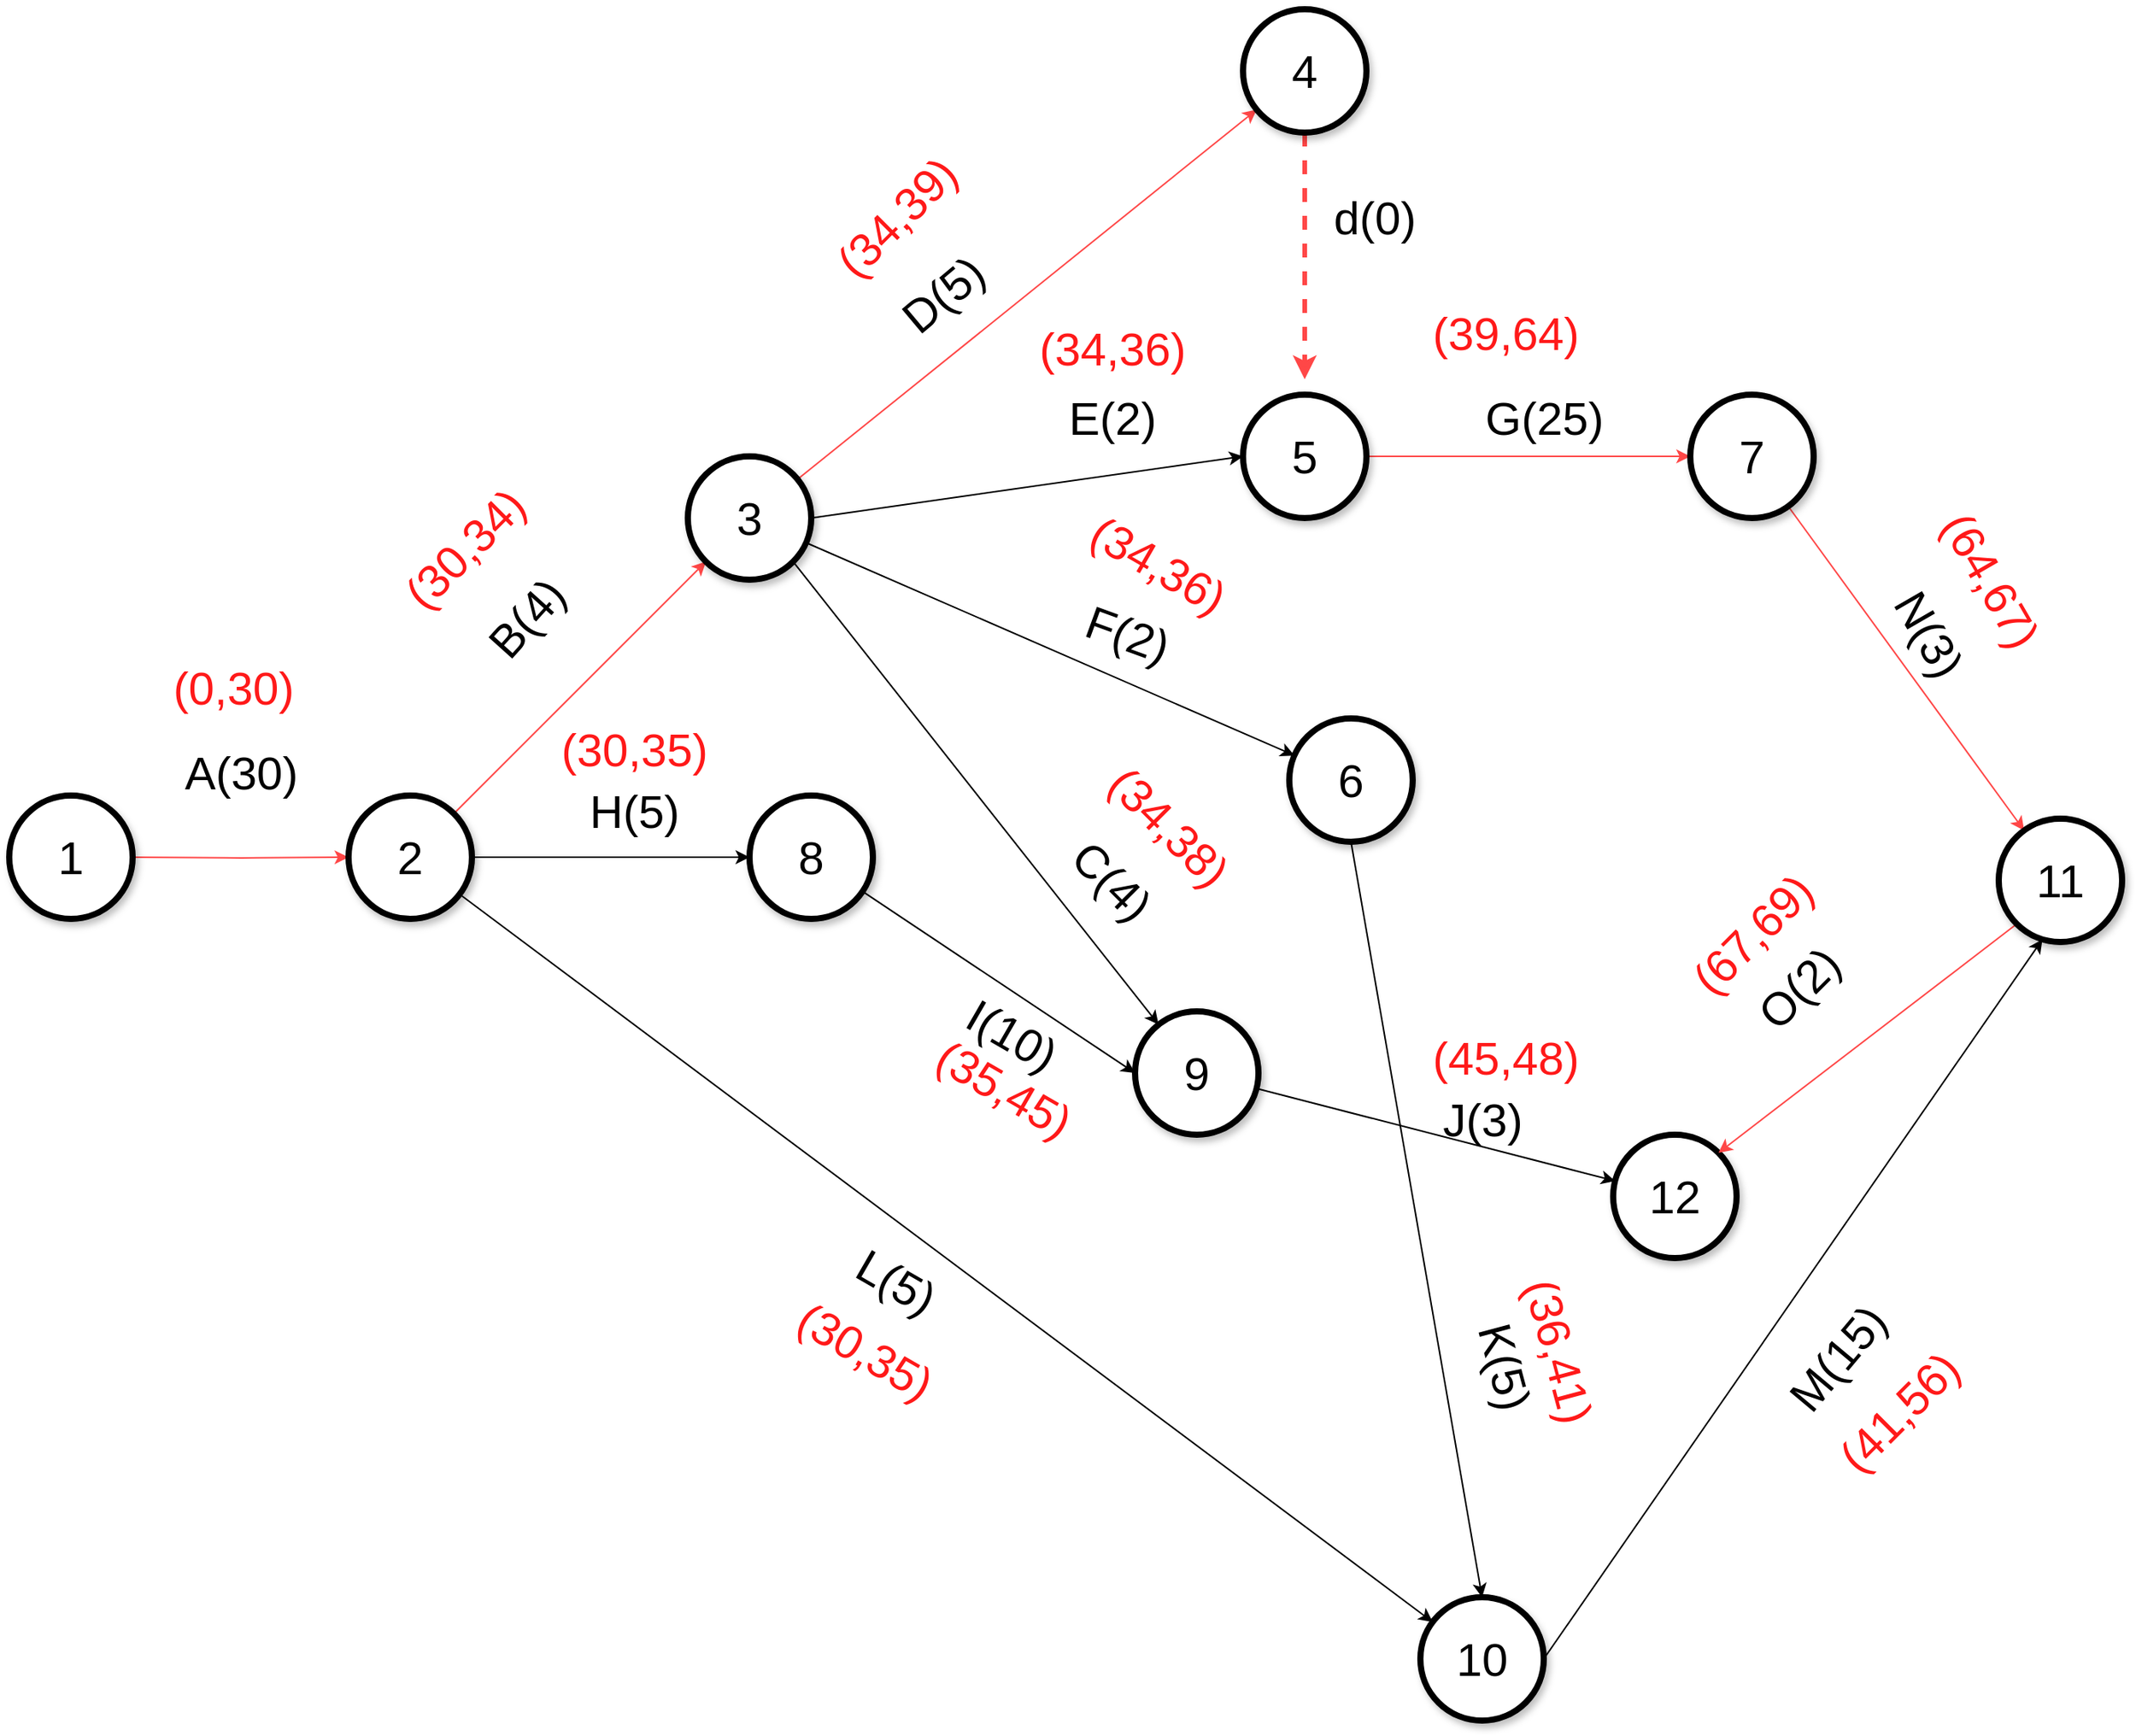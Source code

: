 <mxfile version="14.7.6" type="github">
  <diagram name="Page-1" id="ff44883e-f642-bcb2-894b-16b3d25a3f0b">
    <mxGraphModel dx="2844" dy="1524" grid="1" gridSize="10" guides="1" tooltips="1" connect="1" arrows="1" fold="1" page="1" pageScale="1.5" pageWidth="1169" pageHeight="826" math="0" shadow="0">
      <root>
        <object label="" id="0">
          <mxCell style=";html=1;" />
        </object>
        <mxCell id="1" style=";html=1;" parent="0" />
        <mxCell id="pzgc2I4rD5SpLiHXZyAi-2" value="" style="edgeStyle=orthogonalEdgeStyle;orthogonalLoop=1;jettySize=auto;html=1;strokeColor=#FF4747;" edge="1" parent="1" target="pzgc2I4rD5SpLiHXZyAi-1">
          <mxGeometry relative="1" as="geometry">
            <mxPoint x="260" y="630" as="sourcePoint" />
          </mxGeometry>
        </mxCell>
        <mxCell id="f0bcc99304e6f5a-1" value="1" style="ellipse;whiteSpace=wrap;html=1;shadow=1;strokeWidth=4;fontSize=30;align=center;" parent="1" vertex="1">
          <mxGeometry x="180" y="590" width="80" height="80" as="geometry" />
        </mxCell>
        <mxCell id="pzgc2I4rD5SpLiHXZyAi-4" value="" style="edgeStyle=orthogonalEdgeStyle;orthogonalLoop=1;jettySize=auto;html=1;" edge="1" parent="1" source="pzgc2I4rD5SpLiHXZyAi-1" target="pzgc2I4rD5SpLiHXZyAi-3">
          <mxGeometry relative="1" as="geometry" />
        </mxCell>
        <mxCell id="pzgc2I4rD5SpLiHXZyAi-6" value="" style="orthogonalLoop=1;jettySize=auto;html=1;strokeColor=#FF4747;" edge="1" parent="1" source="pzgc2I4rD5SpLiHXZyAi-1" target="pzgc2I4rD5SpLiHXZyAi-5">
          <mxGeometry relative="1" as="geometry" />
        </mxCell>
        <mxCell id="pzgc2I4rD5SpLiHXZyAi-22" value="" style="edgeStyle=none;orthogonalLoop=1;jettySize=auto;html=1;" edge="1" parent="1" source="pzgc2I4rD5SpLiHXZyAi-1" target="pzgc2I4rD5SpLiHXZyAi-21">
          <mxGeometry relative="1" as="geometry" />
        </mxCell>
        <mxCell id="pzgc2I4rD5SpLiHXZyAi-1" value="2" style="ellipse;whiteSpace=wrap;html=1;shadow=1;strokeWidth=4;fontSize=30;align=center;" vertex="1" parent="1">
          <mxGeometry x="400" y="590" width="80" height="80" as="geometry" />
        </mxCell>
        <mxCell id="pzgc2I4rD5SpLiHXZyAi-20" value="" style="edgeStyle=none;orthogonalLoop=1;jettySize=auto;html=1;entryX=0;entryY=0.5;entryDx=0;entryDy=0;" edge="1" parent="1" source="pzgc2I4rD5SpLiHXZyAi-3" target="pzgc2I4rD5SpLiHXZyAi-15">
          <mxGeometry relative="1" as="geometry">
            <mxPoint x="980" y="810" as="targetPoint" />
          </mxGeometry>
        </mxCell>
        <mxCell id="pzgc2I4rD5SpLiHXZyAi-3" value="8" style="ellipse;whiteSpace=wrap;html=1;shadow=1;strokeWidth=4;fontSize=30;align=center;" vertex="1" parent="1">
          <mxGeometry x="660" y="590" width="80" height="80" as="geometry" />
        </mxCell>
        <mxCell id="pzgc2I4rD5SpLiHXZyAi-8" value="" style="edgeStyle=none;orthogonalLoop=1;jettySize=auto;html=1;strokeColor=#FF4747;" edge="1" parent="1" source="pzgc2I4rD5SpLiHXZyAi-5" target="pzgc2I4rD5SpLiHXZyAi-7">
          <mxGeometry relative="1" as="geometry" />
        </mxCell>
        <mxCell id="pzgc2I4rD5SpLiHXZyAi-14" value="" style="edgeStyle=none;orthogonalLoop=1;jettySize=auto;html=1;" edge="1" parent="1" source="pzgc2I4rD5SpLiHXZyAi-5" target="pzgc2I4rD5SpLiHXZyAi-13">
          <mxGeometry relative="1" as="geometry" />
        </mxCell>
        <mxCell id="pzgc2I4rD5SpLiHXZyAi-44" style="edgeStyle=none;orthogonalLoop=1;jettySize=auto;html=1;exitX=1;exitY=1;exitDx=0;exitDy=0;" edge="1" parent="1" source="pzgc2I4rD5SpLiHXZyAi-5" target="pzgc2I4rD5SpLiHXZyAi-15">
          <mxGeometry relative="1" as="geometry" />
        </mxCell>
        <mxCell id="pzgc2I4rD5SpLiHXZyAi-52" style="edgeStyle=none;orthogonalLoop=1;jettySize=auto;html=1;exitX=1;exitY=0.5;exitDx=0;exitDy=0;entryX=0;entryY=0.5;entryDx=0;entryDy=0;" edge="1" parent="1" source="pzgc2I4rD5SpLiHXZyAi-5" target="pzgc2I4rD5SpLiHXZyAi-9">
          <mxGeometry relative="1" as="geometry" />
        </mxCell>
        <mxCell id="pzgc2I4rD5SpLiHXZyAi-5" value="3" style="ellipse;whiteSpace=wrap;html=1;shadow=1;strokeWidth=4;fontSize=30;align=center;" vertex="1" parent="1">
          <mxGeometry x="620" y="370" width="80" height="80" as="geometry" />
        </mxCell>
        <mxCell id="pzgc2I4rD5SpLiHXZyAi-36" style="edgeStyle=orthogonalEdgeStyle;rounded=0;jumpStyle=sharp;orthogonalLoop=1;jettySize=auto;html=1;exitX=0.5;exitY=1;exitDx=0;exitDy=0;strokeColor=#FF4747;dashed=1;strokeWidth=3;" edge="1" parent="1" source="pzgc2I4rD5SpLiHXZyAi-7">
          <mxGeometry relative="1" as="geometry">
            <mxPoint x="1020" y="320" as="targetPoint" />
          </mxGeometry>
        </mxCell>
        <mxCell id="pzgc2I4rD5SpLiHXZyAi-7" value="4" style="ellipse;whiteSpace=wrap;html=1;shadow=1;strokeWidth=4;fontSize=30;align=center;" vertex="1" parent="1">
          <mxGeometry x="980" y="80" width="80" height="80" as="geometry" />
        </mxCell>
        <mxCell id="pzgc2I4rD5SpLiHXZyAi-12" value="" style="edgeStyle=none;orthogonalLoop=1;jettySize=auto;html=1;strokeColor=#FF4747;" edge="1" parent="1" source="pzgc2I4rD5SpLiHXZyAi-9" target="pzgc2I4rD5SpLiHXZyAi-11">
          <mxGeometry relative="1" as="geometry" />
        </mxCell>
        <mxCell id="pzgc2I4rD5SpLiHXZyAi-9" value="5" style="ellipse;whiteSpace=wrap;html=1;shadow=1;strokeWidth=4;fontSize=30;align=center;" vertex="1" parent="1">
          <mxGeometry x="980" y="330" width="80" height="80" as="geometry" />
        </mxCell>
        <mxCell id="pzgc2I4rD5SpLiHXZyAi-25" value="" style="edgeStyle=none;orthogonalLoop=1;jettySize=auto;html=1;strokeColor=#FF4747;" edge="1" parent="1" source="pzgc2I4rD5SpLiHXZyAi-11" target="pzgc2I4rD5SpLiHXZyAi-24">
          <mxGeometry relative="1" as="geometry" />
        </mxCell>
        <mxCell id="pzgc2I4rD5SpLiHXZyAi-11" value="7" style="ellipse;whiteSpace=wrap;html=1;shadow=1;strokeWidth=4;fontSize=30;align=center;" vertex="1" parent="1">
          <mxGeometry x="1270" y="330" width="80" height="80" as="geometry" />
        </mxCell>
        <mxCell id="pzgc2I4rD5SpLiHXZyAi-70" style="edgeStyle=none;rounded=1;orthogonalLoop=1;jettySize=auto;html=1;exitX=0.5;exitY=1;exitDx=0;exitDy=0;entryX=0.5;entryY=0;entryDx=0;entryDy=0;fontSize=11;fontColor=#000000;strokeColor=#000000;" edge="1" parent="1" source="pzgc2I4rD5SpLiHXZyAi-13" target="pzgc2I4rD5SpLiHXZyAi-21">
          <mxGeometry relative="1" as="geometry" />
        </mxCell>
        <mxCell id="pzgc2I4rD5SpLiHXZyAi-13" value="6" style="ellipse;whiteSpace=wrap;html=1;shadow=1;strokeWidth=4;fontSize=30;align=center;" vertex="1" parent="1">
          <mxGeometry x="1010" y="540" width="80" height="80" as="geometry" />
        </mxCell>
        <mxCell id="pzgc2I4rD5SpLiHXZyAi-18" value="" style="edgeStyle=none;orthogonalLoop=1;jettySize=auto;html=1;" edge="1" parent="1" source="pzgc2I4rD5SpLiHXZyAi-15" target="pzgc2I4rD5SpLiHXZyAi-17">
          <mxGeometry relative="1" as="geometry" />
        </mxCell>
        <mxCell id="pzgc2I4rD5SpLiHXZyAi-15" value="9" style="ellipse;whiteSpace=wrap;html=1;shadow=1;strokeWidth=4;fontSize=30;align=center;" vertex="1" parent="1">
          <mxGeometry x="910" y="730" width="80" height="80" as="geometry" />
        </mxCell>
        <mxCell id="pzgc2I4rD5SpLiHXZyAi-17" value="12" style="ellipse;whiteSpace=wrap;html=1;shadow=1;strokeWidth=4;fontSize=30;align=center;" vertex="1" parent="1">
          <mxGeometry x="1220" y="810" width="80" height="80" as="geometry" />
        </mxCell>
        <mxCell id="pzgc2I4rD5SpLiHXZyAi-53" style="edgeStyle=none;orthogonalLoop=1;jettySize=auto;html=1;exitX=1;exitY=0.5;exitDx=0;exitDy=0;entryX=0.354;entryY=0.979;entryDx=0;entryDy=0;entryPerimeter=0;" edge="1" parent="1" source="pzgc2I4rD5SpLiHXZyAi-21" target="pzgc2I4rD5SpLiHXZyAi-24">
          <mxGeometry relative="1" as="geometry">
            <mxPoint x="1470" y="670" as="targetPoint" />
          </mxGeometry>
        </mxCell>
        <mxCell id="pzgc2I4rD5SpLiHXZyAi-21" value="10" style="ellipse;whiteSpace=wrap;html=1;shadow=1;strokeWidth=4;fontSize=30;align=center;" vertex="1" parent="1">
          <mxGeometry x="1095" y="1110" width="80" height="80" as="geometry" />
        </mxCell>
        <mxCell id="pzgc2I4rD5SpLiHXZyAi-54" style="edgeStyle=none;orthogonalLoop=1;jettySize=auto;html=1;exitX=0;exitY=1;exitDx=0;exitDy=0;entryX=1;entryY=0;entryDx=0;entryDy=0;strokeColor=#FF4747;" edge="1" parent="1" source="pzgc2I4rD5SpLiHXZyAi-24" target="pzgc2I4rD5SpLiHXZyAi-17">
          <mxGeometry relative="1" as="geometry" />
        </mxCell>
        <mxCell id="pzgc2I4rD5SpLiHXZyAi-24" value="11" style="ellipse;whiteSpace=wrap;html=1;shadow=1;strokeWidth=4;fontSize=30;align=center;" vertex="1" parent="1">
          <mxGeometry x="1470" y="605" width="80" height="80" as="geometry" />
        </mxCell>
        <mxCell id="pzgc2I4rD5SpLiHXZyAi-27" value="&lt;span style=&quot;font-size: 30px&quot;&gt;A(30)&lt;/span&gt;" style="text;html=1;align=center;verticalAlign=middle;resizable=0;points=[];autosize=1;strokeColor=none;" vertex="1" parent="1">
          <mxGeometry x="285" y="560" width="90" height="30" as="geometry" />
        </mxCell>
        <mxCell id="pzgc2I4rD5SpLiHXZyAi-28" value="H(5)" style="text;html=1;align=center;verticalAlign=middle;resizable=0;points=[];autosize=1;strokeColor=none;fontSize=30;" vertex="1" parent="1">
          <mxGeometry x="550" y="580" width="70" height="40" as="geometry" />
        </mxCell>
        <mxCell id="pzgc2I4rD5SpLiHXZyAi-30" value="&lt;span style=&quot;font-size: 30px&quot;&gt;B(4)&lt;/span&gt;" style="text;html=1;align=center;verticalAlign=middle;resizable=0;points=[];autosize=1;strokeColor=none;rotation=-48;" vertex="1" parent="1">
          <mxGeometry x="480" y="460" width="70" height="30" as="geometry" />
        </mxCell>
        <mxCell id="pzgc2I4rD5SpLiHXZyAi-33" value="&lt;font style=&quot;font-size: 30px&quot;&gt;L(5)&lt;/font&gt;" style="text;html=1;align=center;verticalAlign=middle;resizable=0;points=[];autosize=1;strokeColor=none;rotation=30;" vertex="1" parent="1">
          <mxGeometry x="720" y="890" width="70" height="30" as="geometry" />
        </mxCell>
        <mxCell id="pzgc2I4rD5SpLiHXZyAi-34" value="&lt;font style=&quot;font-size: 30px&quot;&gt;D(5)&lt;/font&gt;" style="text;html=1;align=center;verticalAlign=middle;resizable=0;points=[];autosize=1;strokeColor=none;rotation=-40;" vertex="1" parent="1">
          <mxGeometry x="750" y="250" width="70" height="30" as="geometry" />
        </mxCell>
        <mxCell id="pzgc2I4rD5SpLiHXZyAi-37" value="&lt;font style=&quot;font-size: 30px&quot;&gt;d(0)&lt;/font&gt;" style="text;html=1;align=center;verticalAlign=middle;resizable=0;points=[];autosize=1;strokeColor=none;" vertex="1" parent="1">
          <mxGeometry x="1030" y="200" width="70" height="30" as="geometry" />
        </mxCell>
        <mxCell id="pzgc2I4rD5SpLiHXZyAi-39" value="&lt;font style=&quot;font-size: 30px&quot;&gt;E(2)&lt;/font&gt;" style="text;html=1;align=center;verticalAlign=middle;resizable=0;points=[];autosize=1;strokeColor=none;" vertex="1" parent="1">
          <mxGeometry x="860" y="330" width="70" height="30" as="geometry" />
        </mxCell>
        <mxCell id="pzgc2I4rD5SpLiHXZyAi-40" value="&lt;font style=&quot;font-size: 30px&quot;&gt;C(4)&lt;/font&gt;" style="text;html=1;align=center;verticalAlign=middle;resizable=0;points=[];autosize=1;strokeColor=none;rotation=45;" vertex="1" parent="1">
          <mxGeometry x="860" y="630" width="70" height="30" as="geometry" />
        </mxCell>
        <mxCell id="pzgc2I4rD5SpLiHXZyAi-45" value="&lt;font style=&quot;font-size: 30px&quot;&gt;F(2)&lt;/font&gt;" style="text;html=1;align=center;verticalAlign=middle;resizable=0;points=[];autosize=1;strokeColor=none;rotation=20;" vertex="1" parent="1">
          <mxGeometry x="870" y="470" width="70" height="30" as="geometry" />
        </mxCell>
        <mxCell id="pzgc2I4rD5SpLiHXZyAi-46" value="&lt;font style=&quot;font-size: 30px&quot;&gt;I(10)&lt;/font&gt;" style="text;html=1;align=center;verticalAlign=middle;resizable=0;points=[];autosize=1;strokeColor=none;rotation=30;" vertex="1" parent="1">
          <mxGeometry x="790" y="730" width="80" height="30" as="geometry" />
        </mxCell>
        <mxCell id="pzgc2I4rD5SpLiHXZyAi-47" value="&lt;font style=&quot;font-size: 30px&quot;&gt;M(15)&lt;/font&gt;" style="text;html=1;align=center;verticalAlign=middle;resizable=0;points=[];autosize=1;strokeColor=none;rotation=-50;" vertex="1" parent="1">
          <mxGeometry x="1320" y="940" width="90" height="30" as="geometry" />
        </mxCell>
        <mxCell id="pzgc2I4rD5SpLiHXZyAi-48" value="&lt;font style=&quot;font-size: 30px&quot;&gt;J(3)&lt;/font&gt;" style="text;html=1;align=center;verticalAlign=middle;resizable=0;points=[];autosize=1;strokeColor=none;" vertex="1" parent="1">
          <mxGeometry x="1100" y="785" width="70" height="30" as="geometry" />
        </mxCell>
        <mxCell id="pzgc2I4rD5SpLiHXZyAi-49" value="&lt;font style=&quot;font-size: 30px&quot;&gt;G(25)&lt;/font&gt;" style="text;html=1;align=center;verticalAlign=middle;resizable=0;points=[];autosize=1;strokeColor=none;" vertex="1" parent="1">
          <mxGeometry x="1130" y="330" width="90" height="30" as="geometry" />
        </mxCell>
        <mxCell id="pzgc2I4rD5SpLiHXZyAi-50" value="&lt;font style=&quot;font-size: 30px&quot;&gt;N(3)&lt;/font&gt;" style="text;html=1;align=center;verticalAlign=middle;resizable=0;points=[];autosize=1;strokeColor=none;rotation=60;" vertex="1" parent="1">
          <mxGeometry x="1390" y="470" width="70" height="30" as="geometry" />
        </mxCell>
        <mxCell id="pzgc2I4rD5SpLiHXZyAi-51" value="&lt;font style=&quot;font-size: 30px&quot;&gt;O(2)&lt;/font&gt;" style="text;html=1;align=center;verticalAlign=middle;resizable=0;points=[];autosize=1;strokeColor=none;rotation=-45;" vertex="1" parent="1">
          <mxGeometry x="1300" y="700" width="80" height="30" as="geometry" />
        </mxCell>
        <mxCell id="pzgc2I4rD5SpLiHXZyAi-55" value="&lt;span style=&quot;font-size: 30px&quot;&gt;&lt;font style=&quot;font-size: 30px;&quot;&gt;(0,30)&lt;/font&gt;&lt;/span&gt;" style="text;html=1;align=center;verticalAlign=middle;resizable=0;points=[];autosize=1;strokeColor=none;fontSize=30;fontColor=#FF1919;" vertex="1" parent="1">
          <mxGeometry x="280" y="500" width="90" height="40" as="geometry" />
        </mxCell>
        <mxCell id="pzgc2I4rD5SpLiHXZyAi-58" value="(30,34)" style="text;html=1;align=center;verticalAlign=middle;resizable=0;points=[];autosize=1;strokeColor=none;fontSize=30;fontColor=#FF1919;rotation=-45;" vertex="1" parent="1">
          <mxGeometry x="420" y="410" width="110" height="40" as="geometry" />
        </mxCell>
        <mxCell id="pzgc2I4rD5SpLiHXZyAi-59" value="(34,39)" style="text;html=1;align=center;verticalAlign=middle;resizable=0;points=[];autosize=1;strokeColor=none;fontSize=30;fontColor=#FF1919;rotation=-45;" vertex="1" parent="1">
          <mxGeometry x="700" y="195" width="110" height="40" as="geometry" />
        </mxCell>
        <mxCell id="pzgc2I4rD5SpLiHXZyAi-60" value="(34,36)" style="text;html=1;align=center;verticalAlign=middle;resizable=0;points=[];autosize=1;strokeColor=none;fontSize=30;fontColor=#FF1919;rotation=30;" vertex="1" parent="1">
          <mxGeometry x="870" y="420" width="110" height="40" as="geometry" />
        </mxCell>
        <mxCell id="pzgc2I4rD5SpLiHXZyAi-71" value="&lt;font color=&quot;#000000&quot;&gt;K(5)&lt;/font&gt;" style="text;html=1;align=center;verticalAlign=middle;resizable=0;points=[];autosize=1;strokeColor=none;fontSize=30;fontColor=#FF1919;rotation=75;" vertex="1" parent="1">
          <mxGeometry x="1115" y="940" width="70" height="40" as="geometry" />
        </mxCell>
        <mxCell id="pzgc2I4rD5SpLiHXZyAi-72" value="(39,64)" style="text;html=1;align=center;verticalAlign=middle;resizable=0;points=[];autosize=1;strokeColor=none;fontSize=30;fontColor=#FF1919;" vertex="1" parent="1">
          <mxGeometry x="1095" y="270" width="110" height="40" as="geometry" />
        </mxCell>
        <mxCell id="pzgc2I4rD5SpLiHXZyAi-73" value="(30,35)" style="text;html=1;align=center;verticalAlign=middle;resizable=0;points=[];autosize=1;strokeColor=none;fontSize=30;fontColor=#FF1919;" vertex="1" parent="1">
          <mxGeometry x="530" y="540" width="110" height="40" as="geometry" />
        </mxCell>
        <mxCell id="pzgc2I4rD5SpLiHXZyAi-74" value="(64,67)" style="text;html=1;align=center;verticalAlign=middle;resizable=0;points=[];autosize=1;strokeColor=none;fontSize=30;fontColor=#FF1919;rotation=60;" vertex="1" parent="1">
          <mxGeometry x="1410" y="430" width="110" height="40" as="geometry" />
        </mxCell>
        <mxCell id="pzgc2I4rD5SpLiHXZyAi-75" value="(67,69)" style="text;html=1;align=center;verticalAlign=middle;resizable=0;points=[];autosize=1;strokeColor=none;fontSize=30;fontColor=#FF1919;rotation=-45;" vertex="1" parent="1">
          <mxGeometry x="1255" y="660" width="110" height="40" as="geometry" />
        </mxCell>
        <mxCell id="pzgc2I4rD5SpLiHXZyAi-77" value="(30,35)" style="text;html=1;align=center;verticalAlign=middle;resizable=0;points=[];autosize=1;strokeColor=none;fontSize=30;fontColor=#FF1919;rotation=30;" vertex="1" parent="1">
          <mxGeometry x="680" y="930" width="110" height="40" as="geometry" />
        </mxCell>
        <mxCell id="pzgc2I4rD5SpLiHXZyAi-78" value="(35,45)" style="text;html=1;align=center;verticalAlign=middle;resizable=0;points=[];autosize=1;strokeColor=none;fontSize=30;fontColor=#FF1919;rotation=30;" vertex="1" parent="1">
          <mxGeometry x="770" y="760" width="110" height="40" as="geometry" />
        </mxCell>
        <mxCell id="pzgc2I4rD5SpLiHXZyAi-79" value="(34,38)" style="text;html=1;align=center;verticalAlign=middle;resizable=0;points=[];autosize=1;strokeColor=none;fontSize=30;fontColor=#FF1919;rotation=45;" vertex="1" parent="1">
          <mxGeometry x="877" y="590" width="110" height="40" as="geometry" />
        </mxCell>
        <mxCell id="pzgc2I4rD5SpLiHXZyAi-80" value="(45,48)" style="text;html=1;align=center;verticalAlign=middle;resizable=0;points=[];autosize=1;strokeColor=none;fontSize=30;fontColor=#FF1919;" vertex="1" parent="1">
          <mxGeometry x="1095" y="740" width="110" height="40" as="geometry" />
        </mxCell>
        <mxCell id="pzgc2I4rD5SpLiHXZyAi-81" value="(36,41)" style="text;html=1;align=center;verticalAlign=middle;resizable=0;points=[];autosize=1;strokeColor=none;fontSize=30;fontColor=#FF1919;rotation=75;" vertex="1" parent="1">
          <mxGeometry x="1130" y="930" width="110" height="40" as="geometry" />
        </mxCell>
        <mxCell id="pzgc2I4rD5SpLiHXZyAi-82" value="(41,56)" style="text;html=1;align=center;verticalAlign=middle;resizable=0;points=[];autosize=1;strokeColor=none;fontSize=30;rotation=-45;fontColor=#FF1919;" vertex="1" parent="1">
          <mxGeometry x="1350" y="970" width="110" height="40" as="geometry" />
        </mxCell>
        <mxCell id="pzgc2I4rD5SpLiHXZyAi-102" value="&lt;font color=&quot;#ff1919&quot;&gt;(34,36)&lt;/font&gt;" style="text;html=1;align=center;verticalAlign=middle;resizable=0;points=[];autosize=1;strokeColor=none;fontSize=30;fontColor=#3C00FF;rotation=0;" vertex="1" parent="1">
          <mxGeometry x="840" y="280" width="110" height="40" as="geometry" />
        </mxCell>
      </root>
    </mxGraphModel>
  </diagram>
</mxfile>
